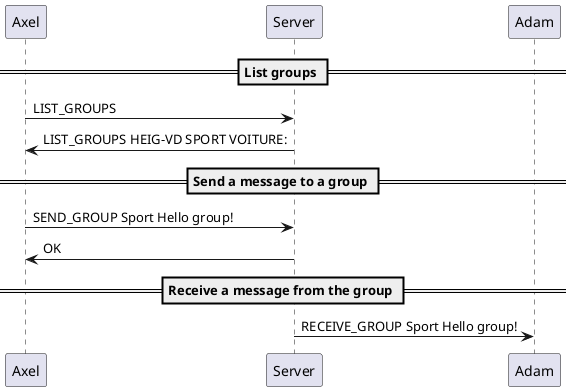 @startuml
'https://plantuml.com/sequence-diagram

== List groups ==

Axel -> Server: LIST_GROUPS
Server -> Axel: LIST_GROUPS HEIG-VD SPORT VOITURE:

== Send a message to a group ==

Axel -> Server: SEND_GROUP Sport Hello group!
Server -> Axel: OK

== Receive a message from the group ==

Server -> Adam: RECEIVE_GROUP Sport Hello group!

@enduml